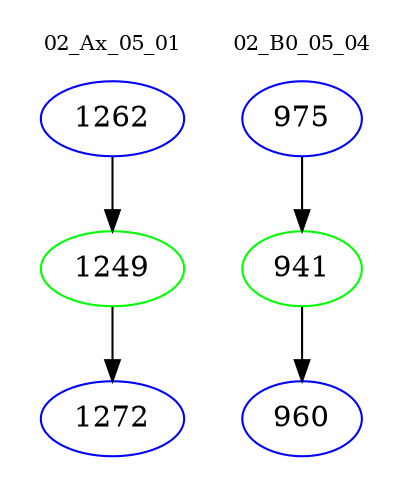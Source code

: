 digraph{
subgraph cluster_0 {
color = white
label = "02_Ax_05_01";
fontsize=10;
T0_1262 [label="1262", color="blue"]
T0_1262 -> T0_1249 [color="black"]
T0_1249 [label="1249", color="green"]
T0_1249 -> T0_1272 [color="black"]
T0_1272 [label="1272", color="blue"]
}
subgraph cluster_1 {
color = white
label = "02_B0_05_04";
fontsize=10;
T1_975 [label="975", color="blue"]
T1_975 -> T1_941 [color="black"]
T1_941 [label="941", color="green"]
T1_941 -> T1_960 [color="black"]
T1_960 [label="960", color="blue"]
}
}
